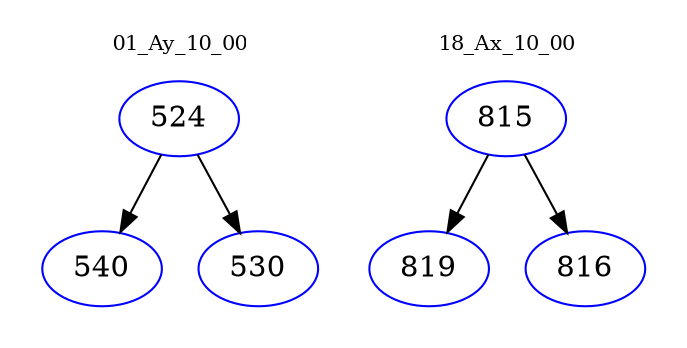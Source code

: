 digraph{
subgraph cluster_0 {
color = white
label = "01_Ay_10_00";
fontsize=10;
T0_524 [label="524", color="blue"]
T0_524 -> T0_540 [color="black"]
T0_540 [label="540", color="blue"]
T0_524 -> T0_530 [color="black"]
T0_530 [label="530", color="blue"]
}
subgraph cluster_1 {
color = white
label = "18_Ax_10_00";
fontsize=10;
T1_815 [label="815", color="blue"]
T1_815 -> T1_819 [color="black"]
T1_819 [label="819", color="blue"]
T1_815 -> T1_816 [color="black"]
T1_816 [label="816", color="blue"]
}
}
